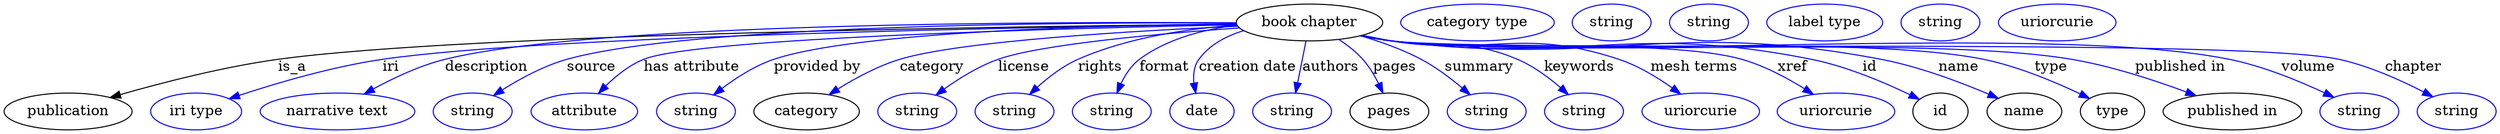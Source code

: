 digraph {
	graph [bb="0,0,2429.7,123"];
	node [label="\N"];
	"book chapter"	[height=0.5,
		label="book chapter",
		pos="1272.4,105",
		width=1.9859];
	publication	[height=0.5,
		pos="62.394,18",
		width=1.7332];
	"book chapter" -> publication	[label=is_a,
		lp="280.39,61.5",
		pos="e,103.33,31.671 1201.1,103.42 1002.7,101.52 447.18,94.029 266.39,69 213.34,61.655 154,46.277 113.07,34.503"];
	iri	[color=blue,
		height=0.5,
		label="iri type",
		pos="187.39,18",
		width=1.2277];
	"book chapter" -> iri	[color=blue,
		label=iri,
		lp="376.39,61.5",
		pos="e,219.57,30.486 1201.1,103.22 1016.9,100.9 528.53,92.623 368.39,69 319.75,61.825 265.6,45.749 229.32,33.751",
		style=solid];
	description	[color=blue,
		height=0.5,
		label="narrative text",
		pos="325.39,18",
		width=2.0943];
	"book chapter" -> description	[color=blue,
		label=description,
		lp="469.89,61.5",
		pos="e,351.2,35.078 1201.4,102.7 1011.8,98.987 503.16,87.429 429.39,69 405.06,62.922 379.66,50.833 360.05,40.065",
		style=solid];
	source	[color=blue,
		height=0.5,
		label=string,
		pos="457.39,18",
		width=1.0652];
	"book chapter" -> source	[color=blue,
		label=source,
		lp="572.39,61.5",
		pos="e,477.54,33.599 1200.7,104.62 1042.8,105.33 669.42,103.19 548.39,69 526.09,62.698 503.23,50.112 486.01,39.145",
		style=solid];
	"has attribute"	[color=blue,
		height=0.5,
		label=attribute,
		pos="565.39,18",
		width=1.4443];
	"book chapter" -> "has attribute"	[color=blue,
		label="has attribute",
		lp="669.39,61.5",
		pos="e,578.94,35.719 1201.4,102.79 1043.9,99.738 674.85,90.376 622.39,69 608.6,63.379 595.86,52.958 585.95,43.079",
		style=solid];
	"provided by"	[color=blue,
		height=0.5,
		label=string,
		pos="673.39,18",
		width=1.0652];
	"book chapter" -> "provided by"	[color=blue,
		label="provided by",
		lp="791.89,61.5",
		pos="e,690.73,34.211 1200.9,103.7 1077.8,102.44 831.01,96.444 749.39,69 731.05,62.831 712.85,51.108 698.86,40.564",
		style=solid];
	category	[height=0.5,
		pos="781.39,18",
		width=1.4263];
	"book chapter" -> category	[color=blue,
		label=category,
		lp="903.89,61.5",
		pos="e,803.41,34.525 1202.2,101.34 1104.3,97.046 932.18,87.156 872.39,69 851.15,62.547 829.28,50.727 812.3,40.199",
		style=solid];
	license	[color=blue,
		height=0.5,
		label=string,
		pos="889.39,18",
		width=1.0652];
	"book chapter" -> license	[color=blue,
		label=license,
		lp="993.39,61.5",
		pos="e,907.62,33.918 1203.9,99.679 1127.9,94.258 1010.4,83.837 968.39,69 949.46,62.314 930.37,50.412 915.71,39.898",
		style=solid];
	rights	[color=blue,
		height=0.5,
		label=string,
		pos="984.39,18",
		width=1.0652];
	"book chapter" -> rights	[color=blue,
		label=rights,
		lp="1067.9,61.5",
		pos="e,999.15,34.715 1201.5,102.46 1155.6,99.216 1095.4,90.668 1046.4,69 1031.7,62.523 1017.6,51.665 1006.6,41.72",
		style=solid];
	format	[color=blue,
		height=0.5,
		label=string,
		pos="1079.4,18",
		width=1.0652];
	"book chapter" -> format	[color=blue,
		label=format,
		lp="1130.9,61.5",
		pos="e,1084.4,35.882 1201.5,102.29 1169.8,98.397 1133.5,89.275 1106.4,69 1098.4,63.015 1092.5,53.933 1088.3,45.144",
		style=solid];
	"creation date"	[color=blue,
		height=0.5,
		label=date,
		pos="1167.4,18",
		width=0.86659];
	"book chapter" -> "creation date"	[color=blue,
		label="creation date",
		lp="1211.9,61.5",
		pos="e,1161.3,35.822 1208.2,97.034 1191.3,91.932 1174.8,83.347 1164.4,69 1159.6,62.373 1158.7,53.852 1159.5,45.727",
		style=solid];
	authors	[color=blue,
		height=0.5,
		label=string,
		pos="1255.4,18",
		width=1.0652];
	"book chapter" -> authors	[color=blue,
		label=authors,
		lp="1292.9,61.5",
		pos="e,1258.8,36.175 1269,86.799 1266.6,75.163 1263.5,59.548 1260.8,46.237",
		style=solid];
	pages	[height=0.5,
		pos="1350.4,18",
		width=1.0652];
	"book chapter" -> pages	[color=blue,
		label=pages,
		lp="1355.9,61.5",
		pos="e,1344.1,36.048 1301.1,88.329 1309.3,82.944 1317.8,76.386 1324.4,69 1330.6,62.076 1335.7,53.417 1339.8,45.26",
		style=solid];
	summary	[color=blue,
		height=0.5,
		label=string,
		pos="1445.4,18",
		width=1.0652];
	"book chapter" -> summary	[color=blue,
		label=summary,
		lp="1437.9,61.5",
		pos="e,1429.2,34.341 1322.2,92.027 1341.3,86.408 1363,78.765 1381.4,69 1395.6,61.461 1409.9,50.691 1421.4,41.075",
		style=solid];
	keywords	[color=blue,
		height=0.5,
		label=string,
		pos="1540.4,18",
		width=1.0652];
	"book chapter" -> keywords	[color=blue,
		label=keywords,
		lp="1535.9,61.5",
		pos="e,1525.1,34.509 1324.4,92.45 1333.7,90.526 1343.3,88.628 1352.4,87 1406.8,77.253 1424.5,90.541 1475.4,69 1490.8,62.46 1505.8,51.351 \
1517.5,41.262",
		style=solid];
	"mesh terms"	[color=blue,
		height=0.5,
		label=uriorcurie,
		pos="1654.4,18",
		width=1.5887];
	"book chapter" -> "mesh terms"	[color=blue,
		label="mesh terms",
		lp="1647.9,61.5",
		pos="e,1634.7,35.08 1323,92.221 1332.7,90.251 1342.8,88.397 1352.4,87 1450.3,72.682 1480.4,100.12 1574.4,69 1593.1,62.803 1611.9,51.379 \
1626.6,41.013",
		style=solid];
	xref	[color=blue,
		height=0.5,
		label=uriorcurie,
		pos="1786.4,18",
		width=1.5887];
	"book chapter" -> xref	[color=blue,
		label=xref,
		lp="1743.9,61.5",
		pos="e,1764.2,34.766 1322.5,92.088 1332.4,90.104 1342.7,88.28 1352.4,87 1427.8,77.06 1621.2,89.681 1694.4,69 1716.1,62.858 1738.5,50.889 \
1755.7,40.201",
		style=solid];
	id	[height=0.5,
		pos="1888.4,18",
		width=0.75];
	"book chapter" -> id	[color=blue,
		label=id,
		lp="1819.4,61.5",
		pos="e,1867.7,29.91 1322.5,92.02 1332.4,90.043 1342.7,88.237 1352.4,87 1533.3,63.965 1583.5,104.82 1762.4,69 1796.6,62.146 1833.5,46.451 \
1858.4,34.46",
		style=solid];
	name	[height=0.5,
		pos="1969.4,18",
		width=1.011];
	"book chapter" -> name	[color=blue,
		label=name,
		lp="1905.4,61.5",
		pos="e,1943.9,30.914 1322.1,92.057 1332.1,90.05 1342.5,88.225 1352.4,87 1563.4,60.809 1621.5,108.66 1830.4,69 1867.1,62.025 1907.1,46.775 \
1934.7,34.939",
		style=solid];
	type	[height=0.5,
		pos="2055.4,18",
		width=0.86659];
	"book chapter" -> type	[color=blue,
		label=type,
		lp="1995.4,61.5",
		pos="e,2032.9,30.749 1322.1,92.007 1332.1,90.004 1342.5,88.193 1352.4,87 1479.8,71.606 1803.7,94.581 1929.4,69 1962.8,62.205 1998.7,47.104 \
2023.6,35.264",
		style=solid];
	"published in"	[height=0.5,
		pos="2172.4,18",
		width=1.8776];
	"book chapter" -> "published in"	[color=blue,
		label="published in",
		lp="2121.4,61.5",
		pos="e,2136.9,33.457 1322.1,91.975 1332.1,89.975 1342.5,88.173 1352.4,87 1498.8,69.61 1870.1,93.605 2015.4,69 2054.1,62.45 2096.4,48.566 \
2127.3,37.087",
		style=solid];
	volume	[color=blue,
		height=0.5,
		label=string,
		pos="2296.4,18",
		width=1.0652];
	"book chapter" -> volume	[color=blue,
		label=volume,
		lp="2246.4,61.5",
		pos="e,2271.4,31.895 1322.1,91.935 1332.1,89.938 1342.5,88.147 1352.4,87 1532.8,66.035 1991.4,104.82 2169.4,69 2202.1,62.41 2237.3,47.914 \
2262.4,36.218",
		style=solid];
	chapter	[color=blue,
		height=0.5,
		label=string,
		pos="2391.4,18",
		width=1.0652];
	"book chapter" -> chapter	[color=blue,
		label=chapter,
		lp="2348.9,61.5",
		pos="e,2368.1,32.381 1322.1,91.915 1332.1,89.92 1342.5,88.135 1352.4,87 1454.4,75.275 2176.1,90.888 2276.4,69 2305.6,62.625 2336.6,48.694 \
2359,37.152",
		style=solid];
	"named thing_category"	[color=blue,
		height=0.5,
		label="category type",
		pos="1436.4,105",
		width=2.0762];
	publication_pages	[color=blue,
		height=0.5,
		label=string,
		pos="1567.4,105",
		width=1.0652];
	publication_id	[color=blue,
		height=0.5,
		label=string,
		pos="1662.4,105",
		width=1.0652];
	publication_name	[color=blue,
		height=0.5,
		label="label type",
		pos="1775.4,105",
		width=1.5707];
	publication_type	[color=blue,
		height=0.5,
		label=string,
		pos="1888.4,105",
		width=1.0652];
	"book chapter_published in"	[color=blue,
		height=0.5,
		label=uriorcurie,
		pos="2002.4,105",
		width=1.5887];
}
